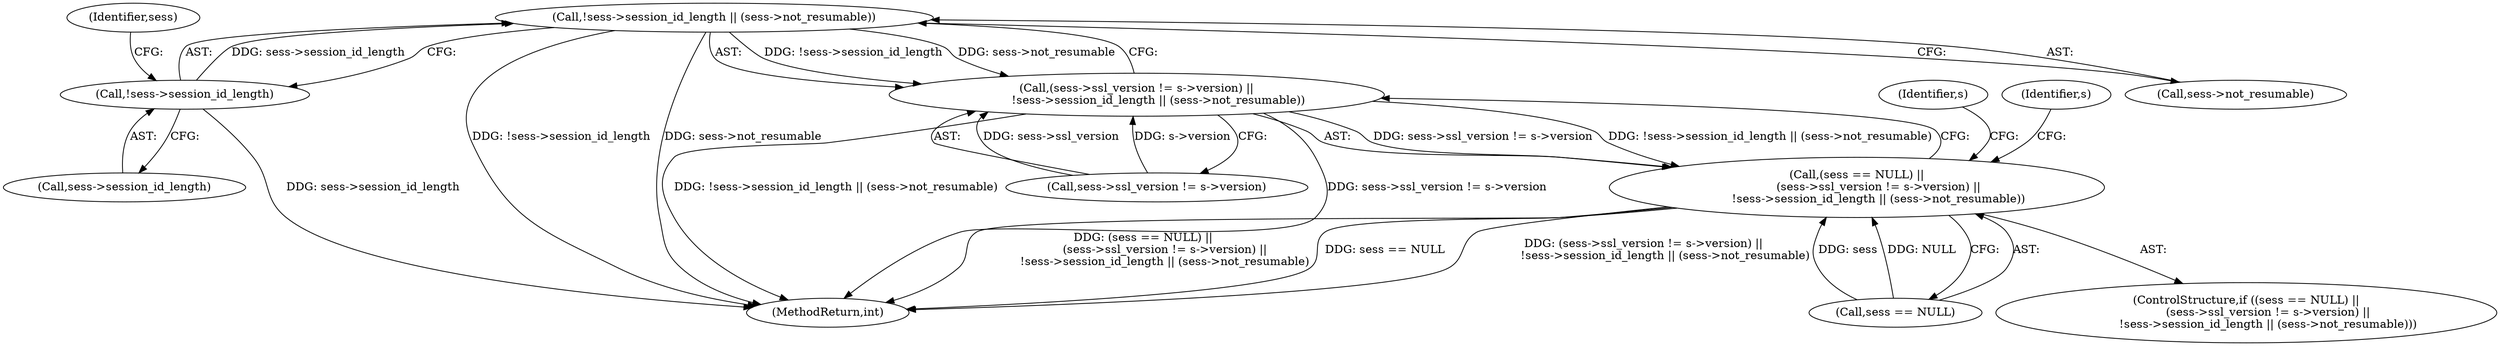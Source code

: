 digraph "0_openssl_e1b568dd2462f7cacf98f3d117936c34e2849a6b@pointer" {
"1000167" [label="(Call,!sess->session_id_length || (sess->not_resumable))"];
"1000168" [label="(Call,!sess->session_id_length)"];
"1000159" [label="(Call,(sess->ssl_version != s->version) ||\n            !sess->session_id_length || (sess->not_resumable))"];
"1000155" [label="(Call,(sess == NULL) ||\n            (sess->ssl_version != s->version) ||\n            !sess->session_id_length || (sess->not_resumable))"];
"1000173" [label="(Identifier,sess)"];
"1000186" [label="(Identifier,s)"];
"1000159" [label="(Call,(sess->ssl_version != s->version) ||\n            !sess->session_id_length || (sess->not_resumable))"];
"1000172" [label="(Call,sess->not_resumable)"];
"1000160" [label="(Call,sess->ssl_version != s->version)"];
"1000168" [label="(Call,!sess->session_id_length)"];
"1000167" [label="(Call,!sess->session_id_length || (sess->not_resumable))"];
"1000156" [label="(Call,sess == NULL)"];
"1000179" [label="(Identifier,s)"];
"1000154" [label="(ControlStructure,if ((sess == NULL) ||\n            (sess->ssl_version != s->version) ||\n            !sess->session_id_length || (sess->not_resumable)))"];
"1000169" [label="(Call,sess->session_id_length)"];
"1000547" [label="(MethodReturn,int)"];
"1000155" [label="(Call,(sess == NULL) ||\n            (sess->ssl_version != s->version) ||\n            !sess->session_id_length || (sess->not_resumable))"];
"1000167" -> "1000159"  [label="AST: "];
"1000167" -> "1000168"  [label="CFG: "];
"1000167" -> "1000172"  [label="CFG: "];
"1000168" -> "1000167"  [label="AST: "];
"1000172" -> "1000167"  [label="AST: "];
"1000159" -> "1000167"  [label="CFG: "];
"1000167" -> "1000547"  [label="DDG: !sess->session_id_length"];
"1000167" -> "1000547"  [label="DDG: sess->not_resumable"];
"1000167" -> "1000159"  [label="DDG: !sess->session_id_length"];
"1000167" -> "1000159"  [label="DDG: sess->not_resumable"];
"1000168" -> "1000167"  [label="DDG: sess->session_id_length"];
"1000168" -> "1000169"  [label="CFG: "];
"1000169" -> "1000168"  [label="AST: "];
"1000173" -> "1000168"  [label="CFG: "];
"1000168" -> "1000547"  [label="DDG: sess->session_id_length"];
"1000159" -> "1000155"  [label="AST: "];
"1000159" -> "1000160"  [label="CFG: "];
"1000160" -> "1000159"  [label="AST: "];
"1000155" -> "1000159"  [label="CFG: "];
"1000159" -> "1000547"  [label="DDG: sess->ssl_version != s->version"];
"1000159" -> "1000547"  [label="DDG: !sess->session_id_length || (sess->not_resumable)"];
"1000159" -> "1000155"  [label="DDG: sess->ssl_version != s->version"];
"1000159" -> "1000155"  [label="DDG: !sess->session_id_length || (sess->not_resumable)"];
"1000160" -> "1000159"  [label="DDG: sess->ssl_version"];
"1000160" -> "1000159"  [label="DDG: s->version"];
"1000155" -> "1000154"  [label="AST: "];
"1000155" -> "1000156"  [label="CFG: "];
"1000156" -> "1000155"  [label="AST: "];
"1000179" -> "1000155"  [label="CFG: "];
"1000186" -> "1000155"  [label="CFG: "];
"1000155" -> "1000547"  [label="DDG: (sess->ssl_version != s->version) ||\n            !sess->session_id_length || (sess->not_resumable)"];
"1000155" -> "1000547"  [label="DDG: (sess == NULL) ||\n            (sess->ssl_version != s->version) ||\n            !sess->session_id_length || (sess->not_resumable)"];
"1000155" -> "1000547"  [label="DDG: sess == NULL"];
"1000156" -> "1000155"  [label="DDG: sess"];
"1000156" -> "1000155"  [label="DDG: NULL"];
}
